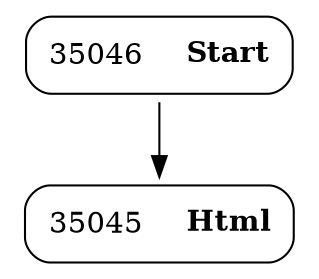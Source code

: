 digraph ast {
node [shape=none];
35045 [label=<<TABLE border='1' cellspacing='0' cellpadding='10' style='rounded' ><TR><TD border='0'>35045</TD><TD border='0'><B>Html</B></TD></TR></TABLE>>];
35046 [label=<<TABLE border='1' cellspacing='0' cellpadding='10' style='rounded' ><TR><TD border='0'>35046</TD><TD border='0'><B>Start</B></TD></TR></TABLE>>];
35046 -> 35045 [weight=2];
}
